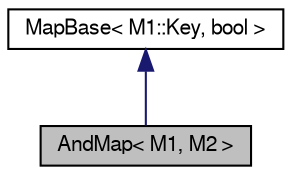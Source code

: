 digraph "AndMap&lt; M1, M2 &gt;"
{
 // LATEX_PDF_SIZE
  edge [fontname="FreeSans",fontsize="10",labelfontname="FreeSans",labelfontsize="10"];
  node [fontname="FreeSans",fontsize="10",shape=record];
  Node0 [label="AndMap\< M1, M2 \>",height=0.2,width=0.4,color="black", fillcolor="grey75", style="filled", fontcolor="black",tooltip="Logical 'and' of two maps."];
  Node1 -> Node0 [dir="back",color="midnightblue",fontsize="10",style="solid",fontname="FreeSans"];
  Node1 [label="MapBase\< M1::Key, bool \>",height=0.2,width=0.4,color="black", fillcolor="white", style="filled",URL="$a03161.html",tooltip=" "];
}
